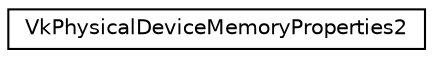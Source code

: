 digraph "Graphical Class Hierarchy"
{
 // LATEX_PDF_SIZE
  edge [fontname="Helvetica",fontsize="10",labelfontname="Helvetica",labelfontsize="10"];
  node [fontname="Helvetica",fontsize="10",shape=record];
  rankdir="LR";
  Node0 [label="VkPhysicalDeviceMemoryProperties2",height=0.2,width=0.4,color="black", fillcolor="white", style="filled",URL="$structVkPhysicalDeviceMemoryProperties2.html",tooltip=" "];
}
